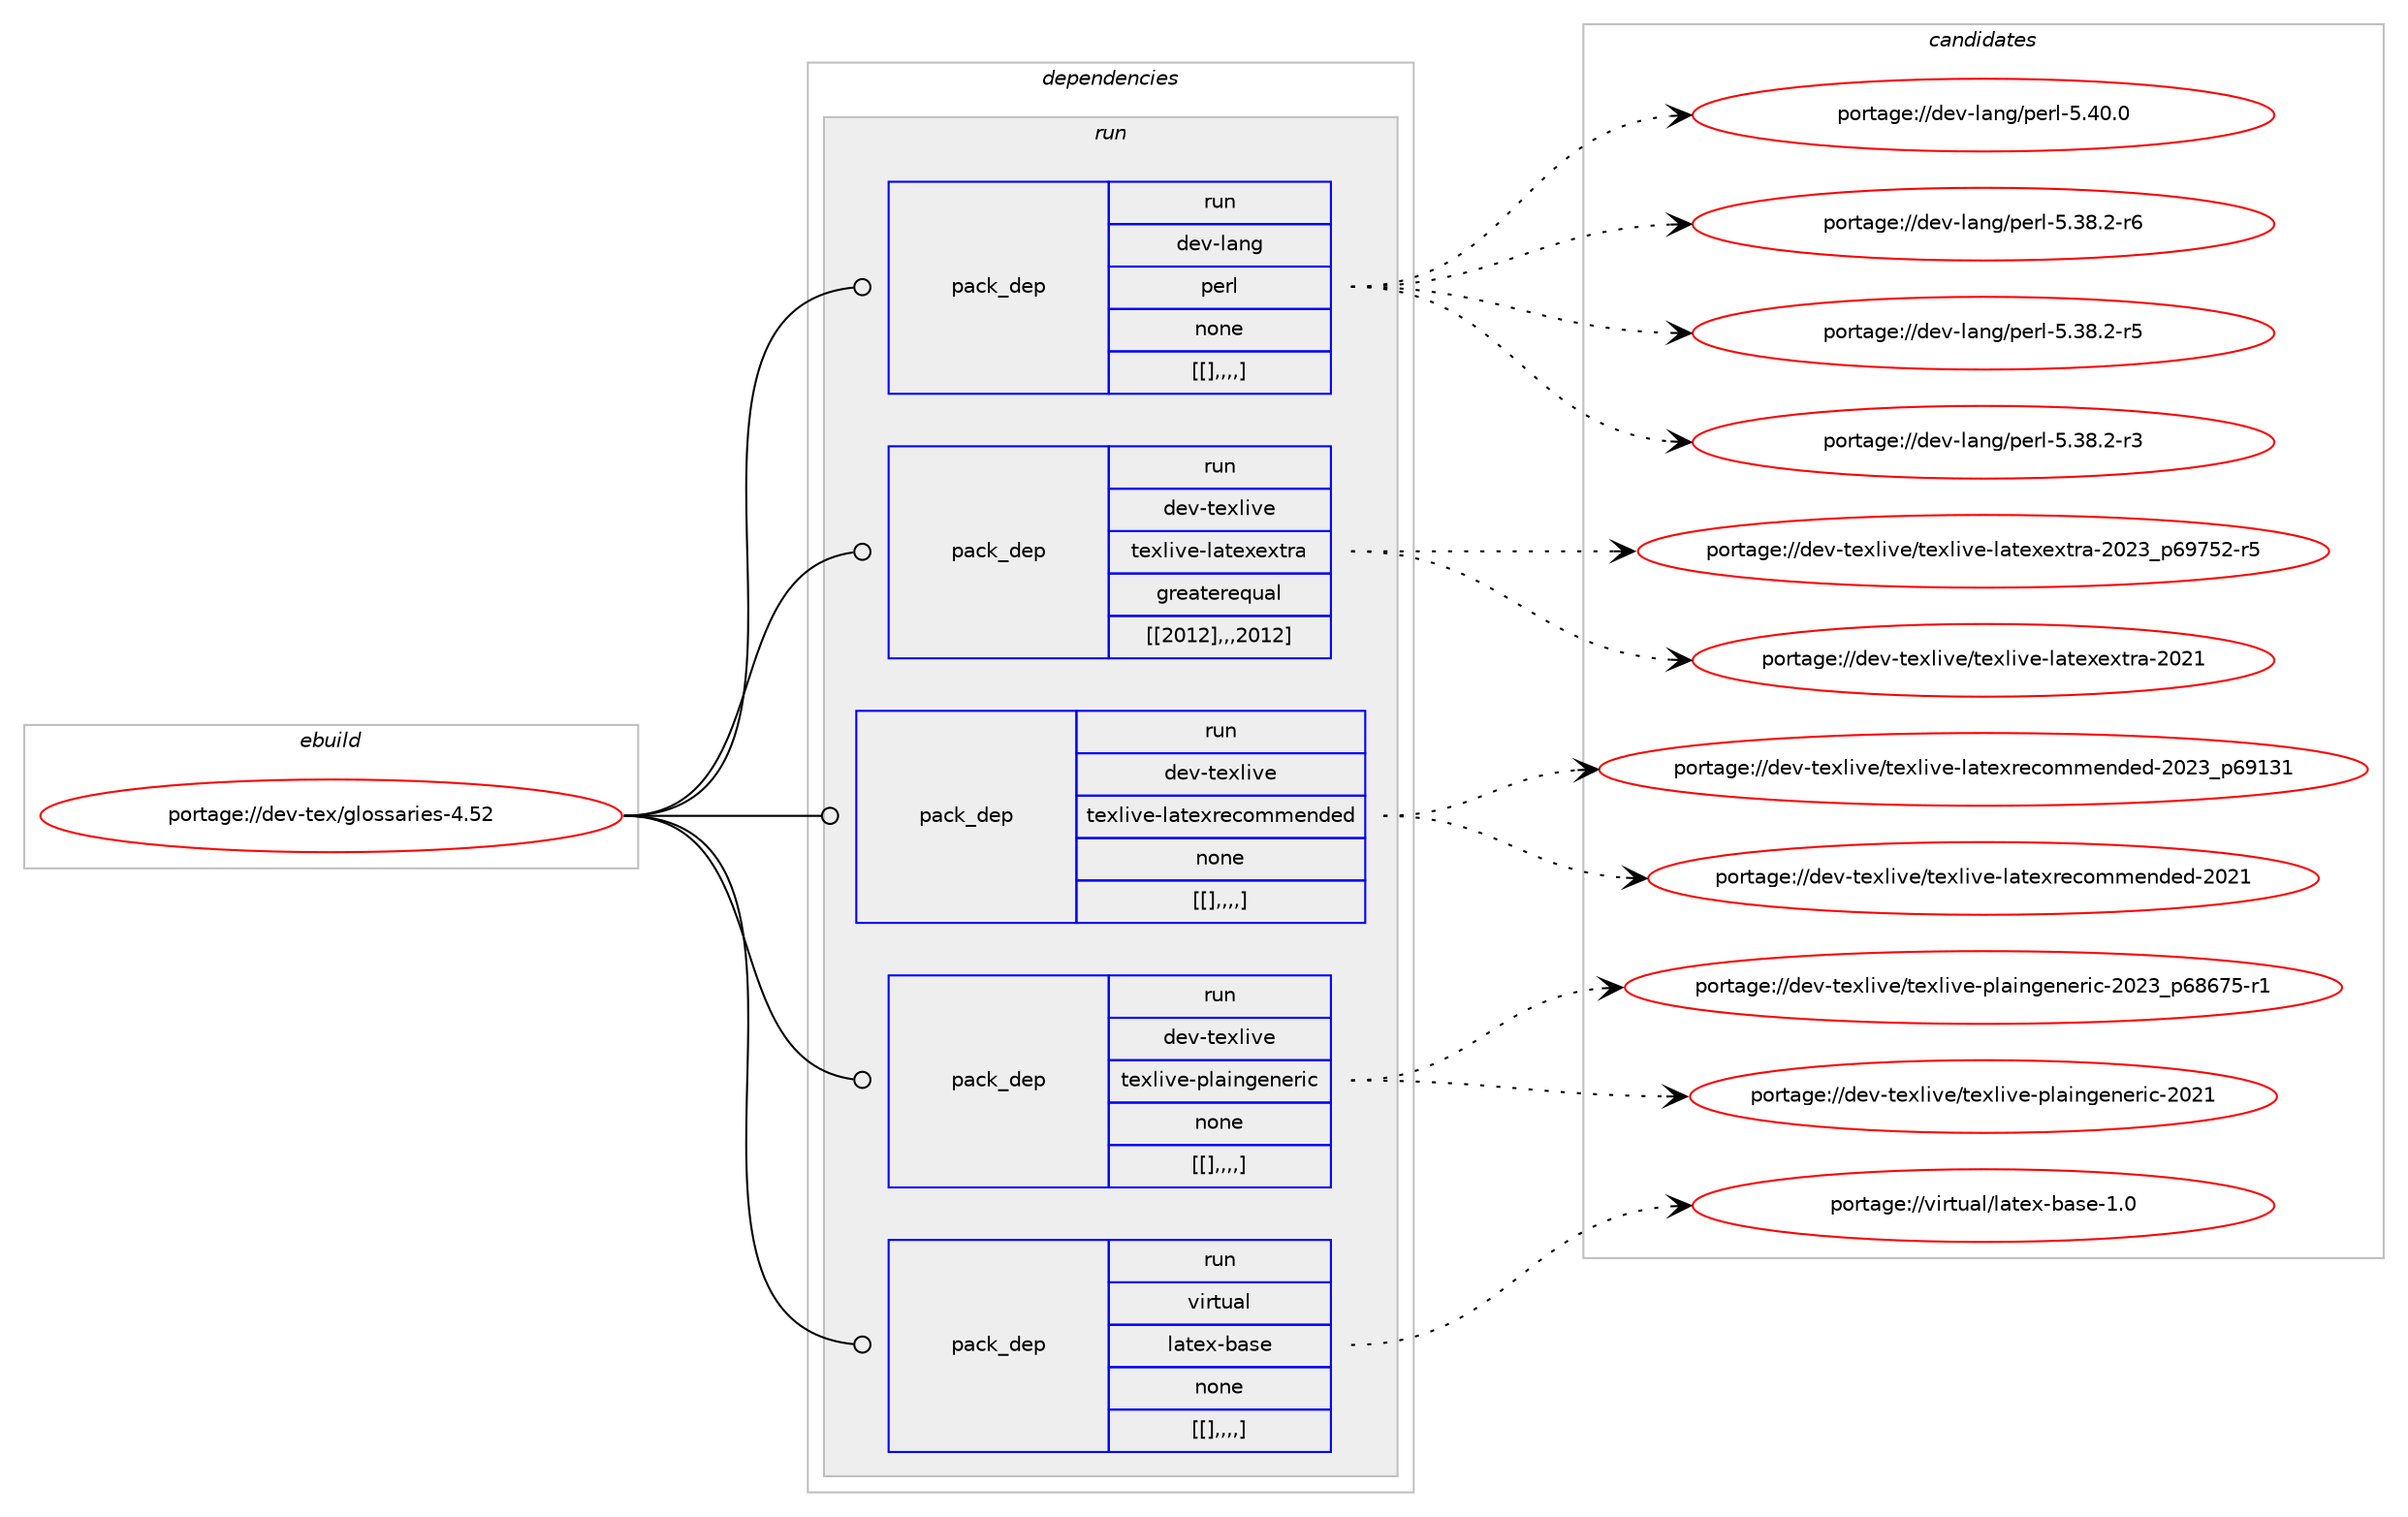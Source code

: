 digraph prolog {

# *************
# Graph options
# *************

newrank=true;
concentrate=true;
compound=true;
graph [rankdir=LR,fontname=Helvetica,fontsize=10,ranksep=1.5];#, ranksep=2.5, nodesep=0.2];
edge  [arrowhead=vee];
node  [fontname=Helvetica,fontsize=10];

# **********
# The ebuild
# **********

subgraph cluster_leftcol {
color=gray;
label=<<i>ebuild</i>>;
id [label="portage://dev-tex/glossaries-4.52", color=red, width=4, href="../dev-tex/glossaries-4.52.svg"];
}

# ****************
# The dependencies
# ****************

subgraph cluster_midcol {
color=gray;
label=<<i>dependencies</i>>;
subgraph cluster_compile {
fillcolor="#eeeeee";
style=filled;
label=<<i>compile</i>>;
}
subgraph cluster_compileandrun {
fillcolor="#eeeeee";
style=filled;
label=<<i>compile and run</i>>;
}
subgraph cluster_run {
fillcolor="#eeeeee";
style=filled;
label=<<i>run</i>>;
subgraph pack150873 {
dependency213037 [label=<<TABLE BORDER="0" CELLBORDER="1" CELLSPACING="0" CELLPADDING="4" WIDTH="220"><TR><TD ROWSPAN="6" CELLPADDING="30">pack_dep</TD></TR><TR><TD WIDTH="110">run</TD></TR><TR><TD>dev-lang</TD></TR><TR><TD>perl</TD></TR><TR><TD>none</TD></TR><TR><TD>[[],,,,]</TD></TR></TABLE>>, shape=none, color=blue];
}
id:e -> dependency213037:w [weight=20,style="solid",arrowhead="odot"];
subgraph pack150874 {
dependency213038 [label=<<TABLE BORDER="0" CELLBORDER="1" CELLSPACING="0" CELLPADDING="4" WIDTH="220"><TR><TD ROWSPAN="6" CELLPADDING="30">pack_dep</TD></TR><TR><TD WIDTH="110">run</TD></TR><TR><TD>dev-texlive</TD></TR><TR><TD>texlive-latexextra</TD></TR><TR><TD>greaterequal</TD></TR><TR><TD>[[2012],,,2012]</TD></TR></TABLE>>, shape=none, color=blue];
}
id:e -> dependency213038:w [weight=20,style="solid",arrowhead="odot"];
subgraph pack150875 {
dependency213039 [label=<<TABLE BORDER="0" CELLBORDER="1" CELLSPACING="0" CELLPADDING="4" WIDTH="220"><TR><TD ROWSPAN="6" CELLPADDING="30">pack_dep</TD></TR><TR><TD WIDTH="110">run</TD></TR><TR><TD>dev-texlive</TD></TR><TR><TD>texlive-latexrecommended</TD></TR><TR><TD>none</TD></TR><TR><TD>[[],,,,]</TD></TR></TABLE>>, shape=none, color=blue];
}
id:e -> dependency213039:w [weight=20,style="solid",arrowhead="odot"];
subgraph pack150876 {
dependency213040 [label=<<TABLE BORDER="0" CELLBORDER="1" CELLSPACING="0" CELLPADDING="4" WIDTH="220"><TR><TD ROWSPAN="6" CELLPADDING="30">pack_dep</TD></TR><TR><TD WIDTH="110">run</TD></TR><TR><TD>dev-texlive</TD></TR><TR><TD>texlive-plaingeneric</TD></TR><TR><TD>none</TD></TR><TR><TD>[[],,,,]</TD></TR></TABLE>>, shape=none, color=blue];
}
id:e -> dependency213040:w [weight=20,style="solid",arrowhead="odot"];
subgraph pack150877 {
dependency213041 [label=<<TABLE BORDER="0" CELLBORDER="1" CELLSPACING="0" CELLPADDING="4" WIDTH="220"><TR><TD ROWSPAN="6" CELLPADDING="30">pack_dep</TD></TR><TR><TD WIDTH="110">run</TD></TR><TR><TD>virtual</TD></TR><TR><TD>latex-base</TD></TR><TR><TD>none</TD></TR><TR><TD>[[],,,,]</TD></TR></TABLE>>, shape=none, color=blue];
}
id:e -> dependency213041:w [weight=20,style="solid",arrowhead="odot"];
}
}

# **************
# The candidates
# **************

subgraph cluster_choices {
rank=same;
color=gray;
label=<<i>candidates</i>>;

subgraph choice150873 {
color=black;
nodesep=1;
choice10010111845108971101034711210111410845534652484648 [label="portage://dev-lang/perl-5.40.0", color=red, width=4,href="../dev-lang/perl-5.40.0.svg"];
choice100101118451089711010347112101114108455346515646504511454 [label="portage://dev-lang/perl-5.38.2-r6", color=red, width=4,href="../dev-lang/perl-5.38.2-r6.svg"];
choice100101118451089711010347112101114108455346515646504511453 [label="portage://dev-lang/perl-5.38.2-r5", color=red, width=4,href="../dev-lang/perl-5.38.2-r5.svg"];
choice100101118451089711010347112101114108455346515646504511451 [label="portage://dev-lang/perl-5.38.2-r3", color=red, width=4,href="../dev-lang/perl-5.38.2-r3.svg"];
dependency213037:e -> choice10010111845108971101034711210111410845534652484648:w [style=dotted,weight="100"];
dependency213037:e -> choice100101118451089711010347112101114108455346515646504511454:w [style=dotted,weight="100"];
dependency213037:e -> choice100101118451089711010347112101114108455346515646504511453:w [style=dotted,weight="100"];
dependency213037:e -> choice100101118451089711010347112101114108455346515646504511451:w [style=dotted,weight="100"];
}
subgraph choice150874 {
color=black;
nodesep=1;
choice100101118451161011201081051181014711610112010810511810145108971161011201011201161149745504850519511254575553504511453 [label="portage://dev-texlive/texlive-latexextra-2023_p69752-r5", color=red, width=4,href="../dev-texlive/texlive-latexextra-2023_p69752-r5.svg"];
choice10010111845116101120108105118101471161011201081051181014510897116101120101120116114974550485049 [label="portage://dev-texlive/texlive-latexextra-2021", color=red, width=4,href="../dev-texlive/texlive-latexextra-2021.svg"];
dependency213038:e -> choice100101118451161011201081051181014711610112010810511810145108971161011201011201161149745504850519511254575553504511453:w [style=dotted,weight="100"];
dependency213038:e -> choice10010111845116101120108105118101471161011201081051181014510897116101120101120116114974550485049:w [style=dotted,weight="100"];
}
subgraph choice150875 {
color=black;
nodesep=1;
choice10010111845116101120108105118101471161011201081051181014510897116101120114101991111091091011101001011004550485051951125457495149 [label="portage://dev-texlive/texlive-latexrecommended-2023_p69131", color=red, width=4,href="../dev-texlive/texlive-latexrecommended-2023_p69131.svg"];
choice10010111845116101120108105118101471161011201081051181014510897116101120114101991111091091011101001011004550485049 [label="portage://dev-texlive/texlive-latexrecommended-2021", color=red, width=4,href="../dev-texlive/texlive-latexrecommended-2021.svg"];
dependency213039:e -> choice10010111845116101120108105118101471161011201081051181014510897116101120114101991111091091011101001011004550485051951125457495149:w [style=dotted,weight="100"];
dependency213039:e -> choice10010111845116101120108105118101471161011201081051181014510897116101120114101991111091091011101001011004550485049:w [style=dotted,weight="100"];
}
subgraph choice150876 {
color=black;
nodesep=1;
choice100101118451161011201081051181014711610112010810511810145112108971051101031011101011141059945504850519511254565455534511449 [label="portage://dev-texlive/texlive-plaingeneric-2023_p68675-r1", color=red, width=4,href="../dev-texlive/texlive-plaingeneric-2023_p68675-r1.svg"];
choice10010111845116101120108105118101471161011201081051181014511210897105110103101110101114105994550485049 [label="portage://dev-texlive/texlive-plaingeneric-2021", color=red, width=4,href="../dev-texlive/texlive-plaingeneric-2021.svg"];
dependency213040:e -> choice100101118451161011201081051181014711610112010810511810145112108971051101031011101011141059945504850519511254565455534511449:w [style=dotted,weight="100"];
dependency213040:e -> choice10010111845116101120108105118101471161011201081051181014511210897105110103101110101114105994550485049:w [style=dotted,weight="100"];
}
subgraph choice150877 {
color=black;
nodesep=1;
choice11810511411611797108471089711610112045989711510145494648 [label="portage://virtual/latex-base-1.0", color=red, width=4,href="../virtual/latex-base-1.0.svg"];
dependency213041:e -> choice11810511411611797108471089711610112045989711510145494648:w [style=dotted,weight="100"];
}
}

}
